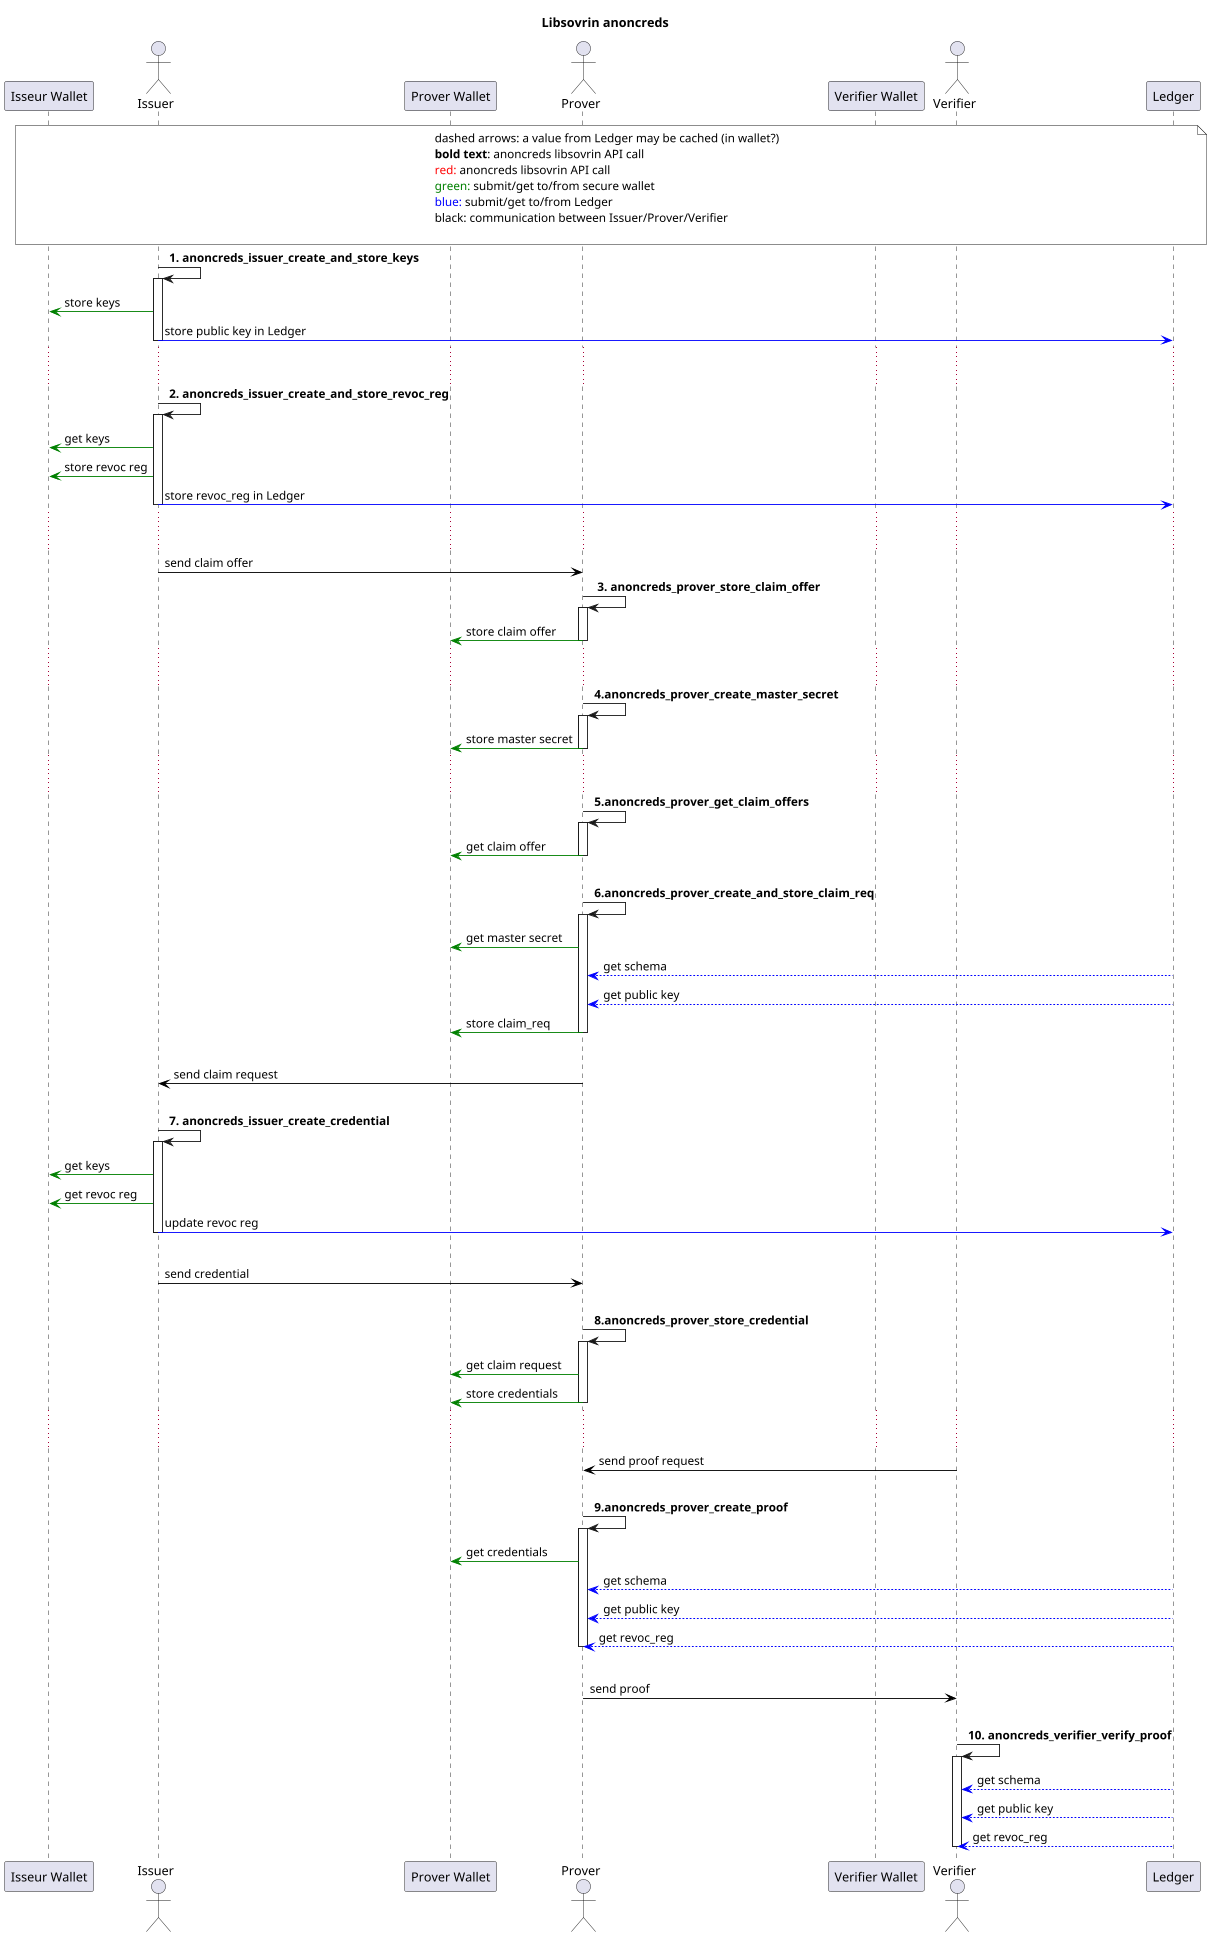 @startuml
title Libsovrin anoncreds
scale 0.9
participant "Isseur Wallet" as IW
actor Issuer as I

participant "Prover Wallet" as PW
actor Prover as P

participant "Verifier Wallet" as VW
actor Verifier as V

participant "Ledger" as L


note over IW, L #white
    dashed arrows: a value from Ledger may be cached (in wallet?)
    <b>bold text</b>: anoncreds libsovrin API call
    <font color=red>red:</font> anoncreds libsovrin API call
    <font color=green>green:</font> submit/get to/from secure wallet
    <font color=blue>blue:</font> submit/get to/from Ledger
    black: communication between Issuer/Prover/Verifier

endnote



I -> I: <b>1. anoncreds_issuer_create_and_store_keys
activate I
I -[#green]> IW: store keys
I-[#blue]>L: store public key in Ledger
deactivate I
... ...

I -> I: <b>2. anoncreds_issuer_create_and_store_revoc_reg
activate I
I -[#green]> IW: get keys
I -[#green]> IW: store revoc reg
I-[#blue]>L: store revoc_reg in Ledger
deactivate I

... ...

I -[#black]> P: send claim offer

P -> P: <b> 3. anoncreds_prover_store_claim_offer
activate P
P -[#green]> PW: store claim offer
deactivate P

... ...

P -> P: <b>4.anoncreds_prover_create_master_secret
activate P
P -[#green]> PW: store master secret
deactivate P

... ...

P -> P: <b>5.anoncreds_prover_get_claim_offers
activate P
P -[#green]> PW: get claim offer
deactivate P

|||

P -> P: <b>6.anoncreds_prover_create_and_store_claim_req
activate P
P -[#green]> PW: get master secret
L -[#blue]-> P: get schema
L -[#blue]-> P: get public key
P -[#green]> PW: store claim_req
deactivate P

|||

P -[#black]> I: send claim request

|||

I -> I: <b>7. anoncreds_issuer_create_credential
activate I
I -[#green]> IW: get keys
I -[#green]> IW: get revoc reg
I -[#blue]> L: update revoc reg
deactivate I

|||

I -[#black]> P: send credential

|||

P -> P: <b>8.anoncreds_prover_store_credential
activate P
P -[#green]> PW: get claim request
P -[#green]> PW: store credentials
deactivate P

... ...

V -[#black]> P: send proof request

|||

P -> P: <b>9.anoncreds_prover_create_proof
activate P
P -[#green]> PW: get credentials
L -[#blue]-> P: get schema
L -[#blue]-> P: get public key
L -[#blue]-> P: get revoc_reg
deactivate P

|||

P -[#black]> V: send proof

|||

V -> V: <b>10. anoncreds_verifier_verify_proof
activate V
L -[#blue]-> V: get schema
L -[#blue]-> V: get public key
L -[#blue]-> V: get revoc_reg
deactivate V

@enduml
